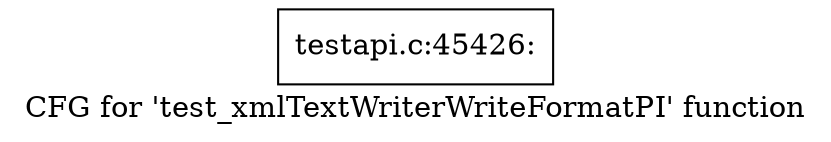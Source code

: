 digraph "CFG for 'test_xmlTextWriterWriteFormatPI' function" {
	label="CFG for 'test_xmlTextWriterWriteFormatPI' function";

	Node0x591b820 [shape=record,label="{testapi.c:45426:}"];
}
